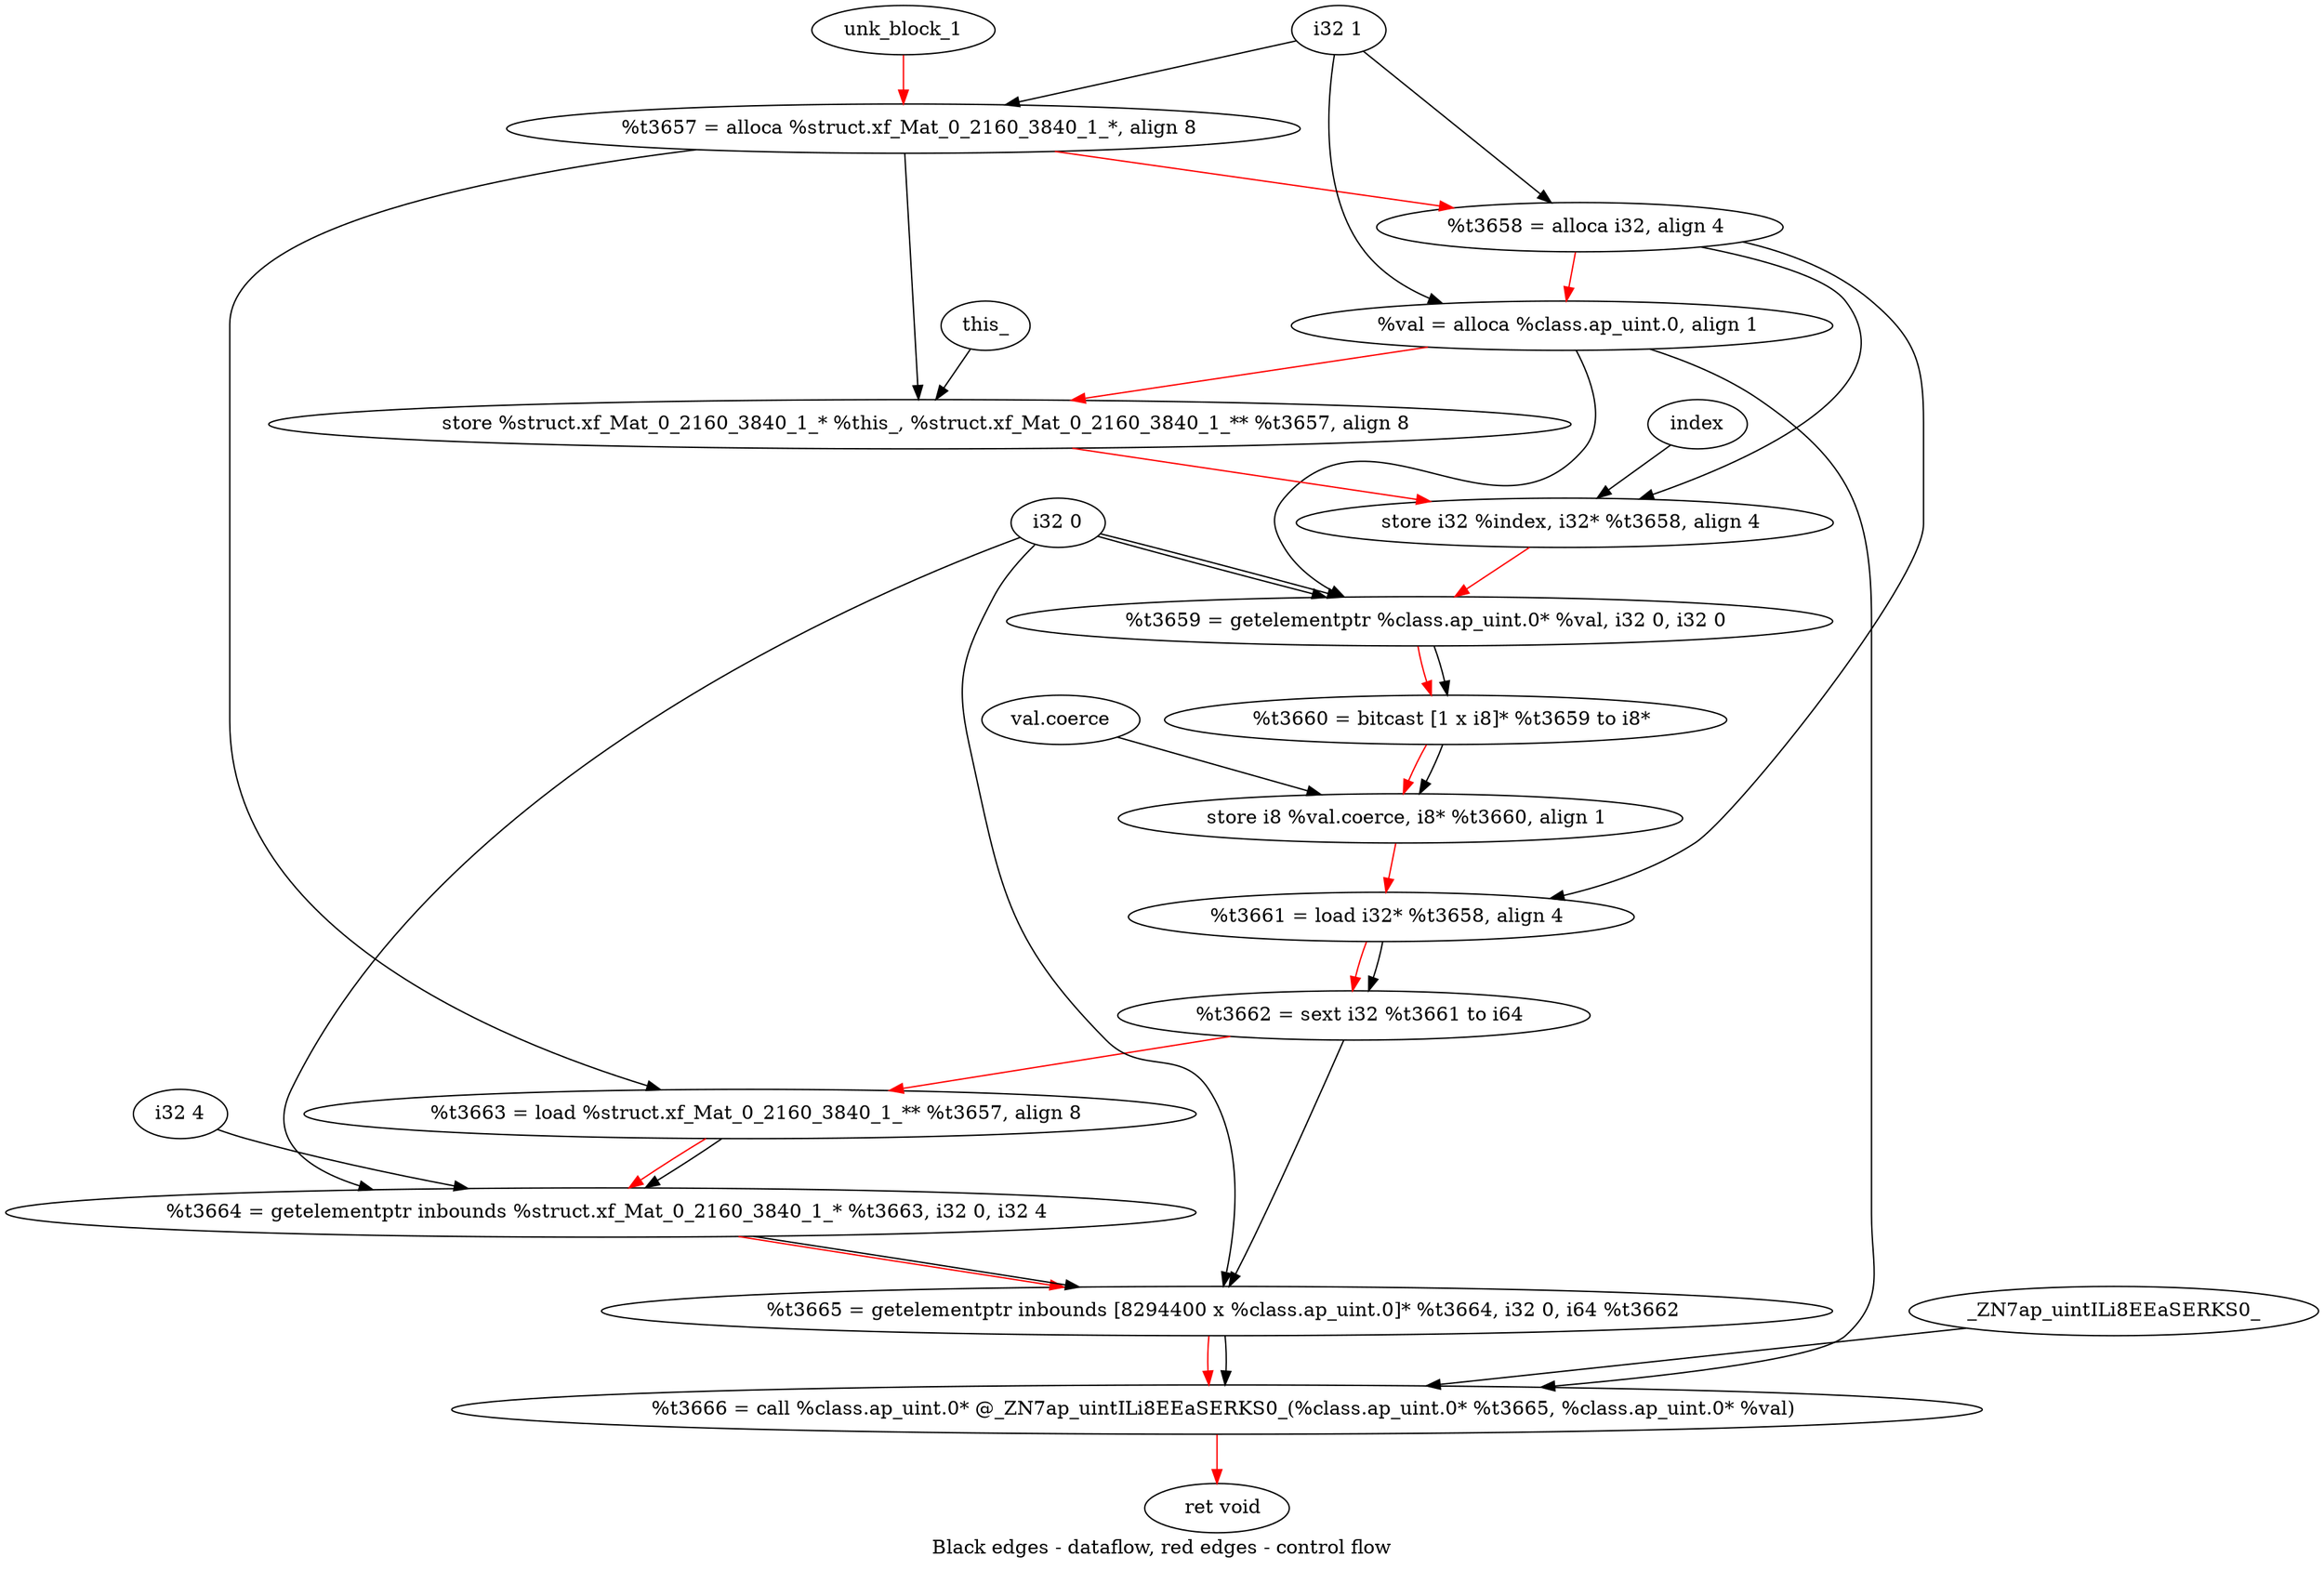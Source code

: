 digraph G {
compound=true
label="Black edges - dataflow, red edges - control flow"
"t3657" [label="  %t3657 = alloca %struct.xf_Mat_0_2160_3840_1_*, align 8"]
"t3658" [label="  %t3658 = alloca i32, align 4"]
"val" [label="  %val = alloca %class.ap_uint.0, align 1"]
"_1" [label="  store %struct.xf_Mat_0_2160_3840_1_* %this_, %struct.xf_Mat_0_2160_3840_1_** %t3657, align 8"]
"_2" [label="  store i32 %index, i32* %t3658, align 4"]
"t3659" [label="  %t3659 = getelementptr %class.ap_uint.0* %val, i32 0, i32 0"]
"t3660" [label="  %t3660 = bitcast [1 x i8]* %t3659 to i8*"]
"_3" [label="  store i8 %val.coerce, i8* %t3660, align 1"]
"t3661" [label="  %t3661 = load i32* %t3658, align 4"]
"t3662" [label="  %t3662 = sext i32 %t3661 to i64"]
"t3663" [label="  %t3663 = load %struct.xf_Mat_0_2160_3840_1_** %t3657, align 8"]
"t3664" [label="  %t3664 = getelementptr inbounds %struct.xf_Mat_0_2160_3840_1_* %t3663, i32 0, i32 4"]
"t3665" [label="  %t3665 = getelementptr inbounds [8294400 x %class.ap_uint.0]* %t3664, i32 0, i64 %t3662"]
"t3666" [label="  %t3666 = call %class.ap_uint.0* @_ZN7ap_uintILi8EEaSERKS0_(%class.ap_uint.0* %t3665, %class.ap_uint.0* %val)"]
"_4" [label="  ret void"]
"unk_block_1" -> "t3657"[color=red]
"i32 1" -> "t3657"
"t3657" -> "t3658"[color=red weight=2]
"i32 1" -> "t3658"
"t3658" -> "val"[color=red weight=2]
"i32 1" -> "val"
"val" -> "_1"[color=red weight=2]
"this_" -> "_1"
"t3657" -> "_1"
"_1" -> "_2"[color=red weight=2]
"index" -> "_2"
"t3658" -> "_2"
"_2" -> "t3659"[color=red weight=2]
"val" -> "t3659"
"i32 0" -> "t3659"
"i32 0" -> "t3659"
"t3659" -> "t3660"[color=red weight=2]
"t3659" -> "t3660"
"t3660" -> "_3"[color=red weight=2]
"val.coerce" -> "_3"
"t3660" -> "_3"
"_3" -> "t3661"[color=red weight=2]
"t3658" -> "t3661"
"t3661" -> "t3662"[color=red weight=2]
"t3661" -> "t3662"
"t3662" -> "t3663"[color=red weight=2]
"t3657" -> "t3663"
"t3663" -> "t3664"[color=red weight=2]
"t3663" -> "t3664"
"i32 0" -> "t3664"
"i32 4" -> "t3664"
"t3664" -> "t3665"[color=red weight=2]
"t3664" -> "t3665"
"i32 0" -> "t3665"
"t3662" -> "t3665"
"t3665" -> "t3666"[color=red weight=2]
"t3665" -> "t3666"
"val" -> "t3666"
"_ZN7ap_uintILi8EEaSERKS0_" -> "t3666"
"t3666" -> "_4"[color=red weight=2]

}
